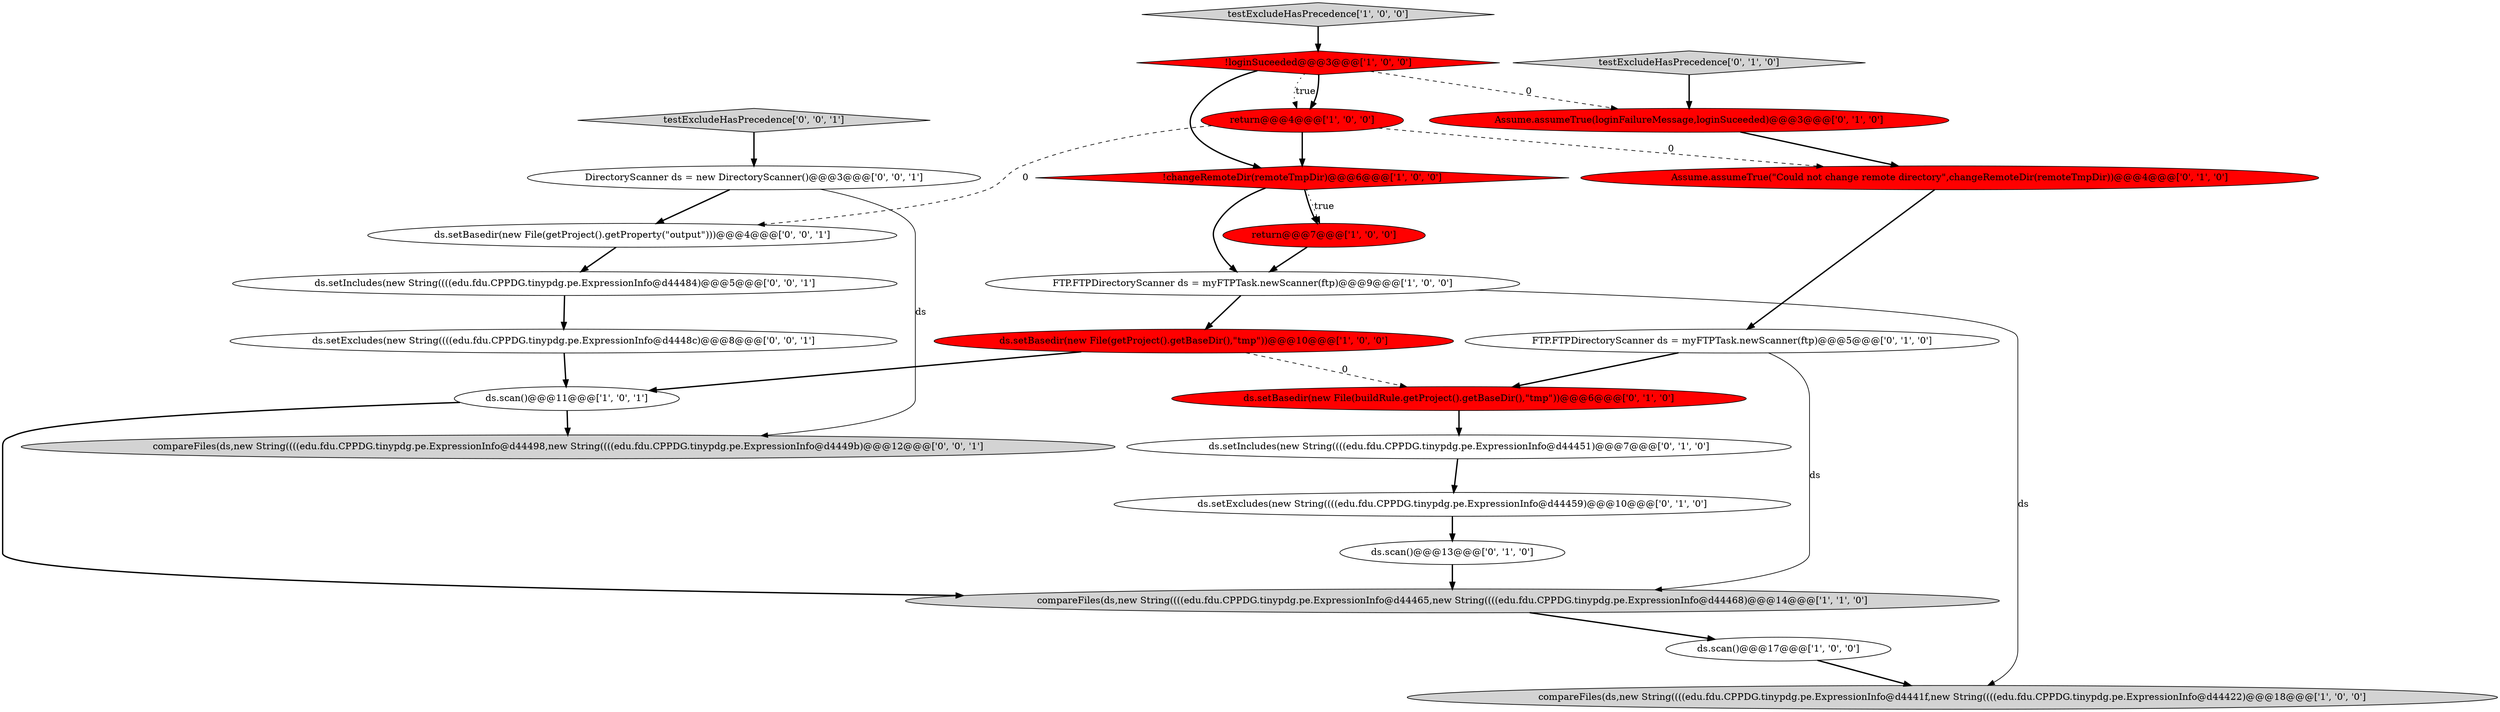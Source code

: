 digraph {
6 [style = filled, label = "!loginSuceeded@@@3@@@['1', '0', '0']", fillcolor = red, shape = diamond image = "AAA1AAABBB1BBB"];
15 [style = filled, label = "ds.setBasedir(new File(buildRule.getProject().getBaseDir(),\"tmp\"))@@@6@@@['0', '1', '0']", fillcolor = red, shape = ellipse image = "AAA1AAABBB2BBB"];
1 [style = filled, label = "ds.setBasedir(new File(getProject().getBaseDir(),\"tmp\"))@@@10@@@['1', '0', '0']", fillcolor = red, shape = ellipse image = "AAA1AAABBB1BBB"];
0 [style = filled, label = "!changeRemoteDir(remoteTmpDir)@@@6@@@['1', '0', '0']", fillcolor = red, shape = diamond image = "AAA1AAABBB1BBB"];
5 [style = filled, label = "ds.scan()@@@11@@@['1', '0', '1']", fillcolor = white, shape = ellipse image = "AAA0AAABBB1BBB"];
24 [style = filled, label = "ds.setExcludes(new String((((edu.fdu.CPPDG.tinypdg.pe.ExpressionInfo@d4448c)@@@8@@@['0', '0', '1']", fillcolor = white, shape = ellipse image = "AAA0AAABBB3BBB"];
2 [style = filled, label = "ds.scan()@@@17@@@['1', '0', '0']", fillcolor = white, shape = ellipse image = "AAA0AAABBB1BBB"];
23 [style = filled, label = "ds.setBasedir(new File(getProject().getProperty(\"output\")))@@@4@@@['0', '0', '1']", fillcolor = white, shape = ellipse image = "AAA0AAABBB3BBB"];
18 [style = filled, label = "Assume.assumeTrue(loginFailureMessage,loginSuceeded)@@@3@@@['0', '1', '0']", fillcolor = red, shape = ellipse image = "AAA1AAABBB2BBB"];
20 [style = filled, label = "ds.setIncludes(new String((((edu.fdu.CPPDG.tinypdg.pe.ExpressionInfo@d44484)@@@5@@@['0', '0', '1']", fillcolor = white, shape = ellipse image = "AAA0AAABBB3BBB"];
13 [style = filled, label = "FTP.FTPDirectoryScanner ds = myFTPTask.newScanner(ftp)@@@5@@@['0', '1', '0']", fillcolor = white, shape = ellipse image = "AAA0AAABBB2BBB"];
16 [style = filled, label = "ds.setExcludes(new String((((edu.fdu.CPPDG.tinypdg.pe.ExpressionInfo@d44459)@@@10@@@['0', '1', '0']", fillcolor = white, shape = ellipse image = "AAA0AAABBB2BBB"];
21 [style = filled, label = "testExcludeHasPrecedence['0', '0', '1']", fillcolor = lightgray, shape = diamond image = "AAA0AAABBB3BBB"];
14 [style = filled, label = "ds.setIncludes(new String((((edu.fdu.CPPDG.tinypdg.pe.ExpressionInfo@d44451)@@@7@@@['0', '1', '0']", fillcolor = white, shape = ellipse image = "AAA0AAABBB2BBB"];
11 [style = filled, label = "ds.scan()@@@13@@@['0', '1', '0']", fillcolor = white, shape = ellipse image = "AAA0AAABBB2BBB"];
12 [style = filled, label = "Assume.assumeTrue(\"Could not change remote directory\",changeRemoteDir(remoteTmpDir))@@@4@@@['0', '1', '0']", fillcolor = red, shape = ellipse image = "AAA1AAABBB2BBB"];
8 [style = filled, label = "compareFiles(ds,new String((((edu.fdu.CPPDG.tinypdg.pe.ExpressionInfo@d44465,new String((((edu.fdu.CPPDG.tinypdg.pe.ExpressionInfo@d44468)@@@14@@@['1', '1', '0']", fillcolor = lightgray, shape = ellipse image = "AAA0AAABBB1BBB"];
22 [style = filled, label = "compareFiles(ds,new String((((edu.fdu.CPPDG.tinypdg.pe.ExpressionInfo@d44498,new String((((edu.fdu.CPPDG.tinypdg.pe.ExpressionInfo@d4449b)@@@12@@@['0', '0', '1']", fillcolor = lightgray, shape = ellipse image = "AAA0AAABBB3BBB"];
7 [style = filled, label = "FTP.FTPDirectoryScanner ds = myFTPTask.newScanner(ftp)@@@9@@@['1', '0', '0']", fillcolor = white, shape = ellipse image = "AAA0AAABBB1BBB"];
19 [style = filled, label = "DirectoryScanner ds = new DirectoryScanner()@@@3@@@['0', '0', '1']", fillcolor = white, shape = ellipse image = "AAA0AAABBB3BBB"];
17 [style = filled, label = "testExcludeHasPrecedence['0', '1', '0']", fillcolor = lightgray, shape = diamond image = "AAA0AAABBB2BBB"];
3 [style = filled, label = "return@@@7@@@['1', '0', '0']", fillcolor = red, shape = ellipse image = "AAA1AAABBB1BBB"];
9 [style = filled, label = "return@@@4@@@['1', '0', '0']", fillcolor = red, shape = ellipse image = "AAA1AAABBB1BBB"];
10 [style = filled, label = "compareFiles(ds,new String((((edu.fdu.CPPDG.tinypdg.pe.ExpressionInfo@d4441f,new String((((edu.fdu.CPPDG.tinypdg.pe.ExpressionInfo@d44422)@@@18@@@['1', '0', '0']", fillcolor = lightgray, shape = ellipse image = "AAA0AAABBB1BBB"];
4 [style = filled, label = "testExcludeHasPrecedence['1', '0', '0']", fillcolor = lightgray, shape = diamond image = "AAA0AAABBB1BBB"];
1->5 [style = bold, label=""];
0->3 [style = bold, label=""];
14->16 [style = bold, label=""];
5->8 [style = bold, label=""];
23->20 [style = bold, label=""];
7->1 [style = bold, label=""];
16->11 [style = bold, label=""];
9->0 [style = bold, label=""];
15->14 [style = bold, label=""];
21->19 [style = bold, label=""];
4->6 [style = bold, label=""];
1->15 [style = dashed, label="0"];
18->12 [style = bold, label=""];
6->0 [style = bold, label=""];
2->10 [style = bold, label=""];
9->23 [style = dashed, label="0"];
24->5 [style = bold, label=""];
0->7 [style = bold, label=""];
6->18 [style = dashed, label="0"];
7->10 [style = solid, label="ds"];
12->13 [style = bold, label=""];
8->2 [style = bold, label=""];
6->9 [style = dotted, label="true"];
3->7 [style = bold, label=""];
19->23 [style = bold, label=""];
11->8 [style = bold, label=""];
19->22 [style = solid, label="ds"];
9->12 [style = dashed, label="0"];
0->3 [style = dotted, label="true"];
13->15 [style = bold, label=""];
6->9 [style = bold, label=""];
20->24 [style = bold, label=""];
5->22 [style = bold, label=""];
17->18 [style = bold, label=""];
13->8 [style = solid, label="ds"];
}
